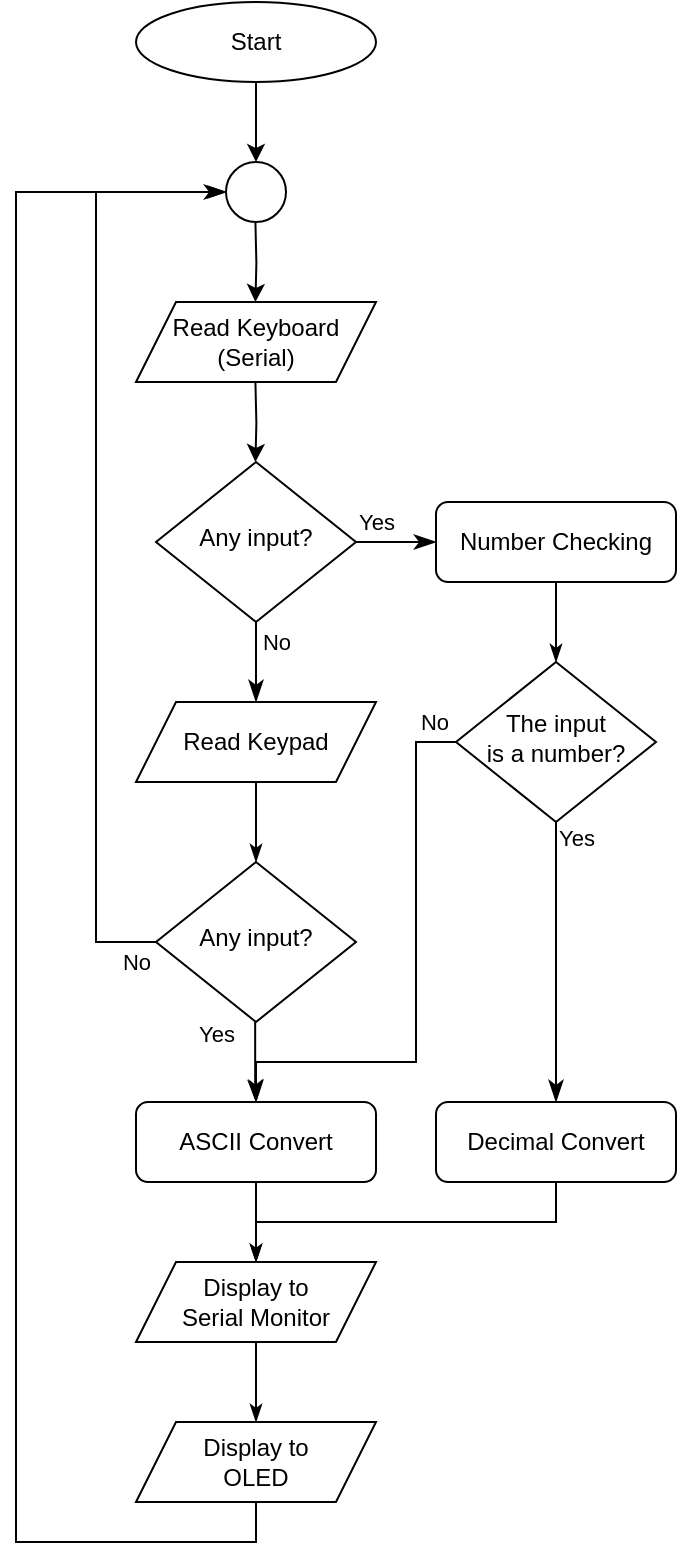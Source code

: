 <mxfile version="13.7.9" type="device"><diagram id="C5RBs43oDa-KdzZeNtuy" name="Page-1"><mxGraphModel dx="1303" dy="2014" grid="1" gridSize="10" guides="1" tooltips="1" connect="1" arrows="1" fold="1" page="1" pageScale="1" pageWidth="827" pageHeight="1169" math="0" shadow="0"><root><mxCell id="WIyWlLk6GJQsqaUBKTNV-0"/><mxCell id="WIyWlLk6GJQsqaUBKTNV-1" parent="WIyWlLk6GJQsqaUBKTNV-0"/><mxCell id="WIyWlLk6GJQsqaUBKTNV-4" value="No" style="rounded=0;html=1;jettySize=auto;orthogonalLoop=1;fontSize=11;endArrow=classicThin;endFill=1;endSize=8;strokeWidth=1;shadow=0;labelBackgroundColor=none;edgeStyle=orthogonalEdgeStyle;" parent="WIyWlLk6GJQsqaUBKTNV-1" source="WIyWlLk6GJQsqaUBKTNV-6" edge="1"><mxGeometry x="-0.5" y="10" relative="1" as="geometry"><mxPoint as="offset"/><mxPoint x="200" y="-810" as="targetPoint"/></mxGeometry></mxCell><mxCell id="WIyWlLk6GJQsqaUBKTNV-5" value="Yes" style="edgeStyle=orthogonalEdgeStyle;rounded=0;html=1;jettySize=auto;orthogonalLoop=1;fontSize=11;endArrow=classicThin;endFill=1;endSize=8;strokeWidth=1;shadow=0;labelBackgroundColor=none;" parent="WIyWlLk6GJQsqaUBKTNV-1" source="WIyWlLk6GJQsqaUBKTNV-6" edge="1"><mxGeometry x="-0.5" y="10" relative="1" as="geometry"><mxPoint as="offset"/><mxPoint x="290" y="-890" as="targetPoint"/></mxGeometry></mxCell><mxCell id="WIyWlLk6GJQsqaUBKTNV-6" value="Any input?" style="rhombus;whiteSpace=wrap;html=1;shadow=0;fontFamily=Helvetica;fontSize=12;align=center;strokeWidth=1;spacing=6;spacingTop=-4;" parent="WIyWlLk6GJQsqaUBKTNV-1" vertex="1"><mxGeometry x="150" y="-930" width="100" height="80" as="geometry"/></mxCell><mxCell id="kBtQSl4QZLSz89Se6mEB-35" value="" style="edgeStyle=orthogonalEdgeStyle;rounded=0;orthogonalLoop=1;jettySize=auto;html=1;endArrow=classicThin;endFill=1;" edge="1" parent="WIyWlLk6GJQsqaUBKTNV-1" source="WIyWlLk6GJQsqaUBKTNV-11" target="kBtQSl4QZLSz89Se6mEB-31"><mxGeometry relative="1" as="geometry"/></mxCell><mxCell id="WIyWlLk6GJQsqaUBKTNV-11" value="ASCII Convert" style="rounded=1;whiteSpace=wrap;html=1;fontSize=12;glass=0;strokeWidth=1;shadow=0;" parent="WIyWlLk6GJQsqaUBKTNV-1" vertex="1"><mxGeometry x="140" y="-610" width="120" height="40" as="geometry"/></mxCell><mxCell id="kBtQSl4QZLSz89Se6mEB-23" value="" style="edgeStyle=orthogonalEdgeStyle;rounded=0;orthogonalLoop=1;jettySize=auto;html=1;endArrow=classicThin;endFill=1;" edge="1" parent="WIyWlLk6GJQsqaUBKTNV-1" source="WIyWlLk6GJQsqaUBKTNV-12" target="kBtQSl4QZLSz89Se6mEB-22"><mxGeometry relative="1" as="geometry"/></mxCell><mxCell id="WIyWlLk6GJQsqaUBKTNV-12" value="Number Checking" style="rounded=1;whiteSpace=wrap;html=1;fontSize=12;glass=0;strokeWidth=1;shadow=0;" parent="WIyWlLk6GJQsqaUBKTNV-1" vertex="1"><mxGeometry x="290" y="-910" width="120" height="40" as="geometry"/></mxCell><mxCell id="kBtQSl4QZLSz89Se6mEB-6" value="" style="edgeStyle=orthogonalEdgeStyle;rounded=0;orthogonalLoop=1;jettySize=auto;html=1;" edge="1" parent="WIyWlLk6GJQsqaUBKTNV-1" source="kBtQSl4QZLSz89Se6mEB-3"><mxGeometry relative="1" as="geometry"><mxPoint x="200" y="-1080" as="targetPoint"/></mxGeometry></mxCell><mxCell id="kBtQSl4QZLSz89Se6mEB-3" value="Start" style="ellipse;whiteSpace=wrap;html=1;" vertex="1" parent="WIyWlLk6GJQsqaUBKTNV-1"><mxGeometry x="140" y="-1160" width="120" height="40" as="geometry"/></mxCell><mxCell id="kBtQSl4QZLSz89Se6mEB-2" value="" style="ellipse;whiteSpace=wrap;html=1;aspect=fixed;" vertex="1" parent="WIyWlLk6GJQsqaUBKTNV-1"><mxGeometry x="185" y="-1080" width="30" height="30" as="geometry"/></mxCell><mxCell id="kBtQSl4QZLSz89Se6mEB-8" value="Read Keyboard (Serial)" style="shape=parallelogram;perimeter=parallelogramPerimeter;whiteSpace=wrap;html=1;fixedSize=1;" vertex="1" parent="WIyWlLk6GJQsqaUBKTNV-1"><mxGeometry x="140" y="-1010" width="120" height="40" as="geometry"/></mxCell><mxCell id="kBtQSl4QZLSz89Se6mEB-9" value="" style="edgeStyle=orthogonalEdgeStyle;rounded=0;orthogonalLoop=1;jettySize=auto;html=1;" edge="1" parent="WIyWlLk6GJQsqaUBKTNV-1"><mxGeometry relative="1" as="geometry"><mxPoint x="199.71" y="-1050" as="sourcePoint"/><mxPoint x="199.71" y="-1010" as="targetPoint"/></mxGeometry></mxCell><mxCell id="kBtQSl4QZLSz89Se6mEB-10" value="" style="edgeStyle=orthogonalEdgeStyle;rounded=0;orthogonalLoop=1;jettySize=auto;html=1;" edge="1" parent="WIyWlLk6GJQsqaUBKTNV-1"><mxGeometry relative="1" as="geometry"><mxPoint x="199.71" y="-970" as="sourcePoint"/><mxPoint x="199.71" y="-930" as="targetPoint"/></mxGeometry></mxCell><mxCell id="kBtQSl4QZLSz89Se6mEB-11" value="Any input?" style="rhombus;whiteSpace=wrap;html=1;shadow=0;fontFamily=Helvetica;fontSize=12;align=center;strokeWidth=1;spacing=6;spacingTop=-4;" vertex="1" parent="WIyWlLk6GJQsqaUBKTNV-1"><mxGeometry x="150" y="-730" width="100" height="80" as="geometry"/></mxCell><mxCell id="kBtQSl4QZLSz89Se6mEB-15" value="" style="edgeStyle=orthogonalEdgeStyle;rounded=0;orthogonalLoop=1;jettySize=auto;html=1;endArrow=classicThin;endFill=1;" edge="1" parent="WIyWlLk6GJQsqaUBKTNV-1" source="kBtQSl4QZLSz89Se6mEB-14" target="kBtQSl4QZLSz89Se6mEB-11"><mxGeometry relative="1" as="geometry"/></mxCell><mxCell id="kBtQSl4QZLSz89Se6mEB-14" value="Read Keypad" style="shape=parallelogram;perimeter=parallelogramPerimeter;whiteSpace=wrap;html=1;fixedSize=1;" vertex="1" parent="WIyWlLk6GJQsqaUBKTNV-1"><mxGeometry x="140" y="-810" width="120" height="40" as="geometry"/></mxCell><mxCell id="kBtQSl4QZLSz89Se6mEB-19" value="Yes" style="rounded=0;html=1;jettySize=auto;orthogonalLoop=1;fontSize=11;endArrow=classicThin;endFill=1;endSize=8;strokeWidth=1;shadow=0;labelBackgroundColor=none;edgeStyle=orthogonalEdgeStyle;" edge="1" parent="WIyWlLk6GJQsqaUBKTNV-1"><mxGeometry x="-0.737" y="-20" relative="1" as="geometry"><mxPoint as="offset"/><mxPoint x="199.58" y="-650" as="sourcePoint"/><mxPoint x="200" y="-610" as="targetPoint"/><Array as="points"><mxPoint x="200" y="-620"/><mxPoint x="200" y="-610"/></Array></mxGeometry></mxCell><mxCell id="kBtQSl4QZLSz89Se6mEB-20" value="No" style="edgeStyle=orthogonalEdgeStyle;rounded=0;html=1;jettySize=auto;orthogonalLoop=1;fontSize=11;endArrow=classicThin;endFill=1;endSize=8;strokeWidth=1;shadow=0;labelBackgroundColor=none;entryX=0;entryY=0.5;entryDx=0;entryDy=0;" edge="1" parent="WIyWlLk6GJQsqaUBKTNV-1" source="kBtQSl4QZLSz89Se6mEB-11" target="kBtQSl4QZLSz89Se6mEB-2"><mxGeometry x="-0.955" y="10" relative="1" as="geometry"><mxPoint as="offset"/><mxPoint x="40.0" y="-730" as="sourcePoint"/><mxPoint x="80.0" y="-730" as="targetPoint"/><Array as="points"><mxPoint x="120" y="-690"/><mxPoint x="120" y="-1065"/></Array></mxGeometry></mxCell><mxCell id="kBtQSl4QZLSz89Se6mEB-22" value="The input &lt;br&gt;is a number?" style="rhombus;whiteSpace=wrap;html=1;shadow=0;fontFamily=Helvetica;fontSize=12;align=center;strokeWidth=1;spacing=6;spacingTop=-4;" vertex="1" parent="WIyWlLk6GJQsqaUBKTNV-1"><mxGeometry x="300" y="-830" width="100" height="80" as="geometry"/></mxCell><mxCell id="kBtQSl4QZLSz89Se6mEB-24" value="No" style="rounded=0;html=1;jettySize=auto;orthogonalLoop=1;fontSize=11;endArrow=classicThin;endFill=1;endSize=8;strokeWidth=1;shadow=0;labelBackgroundColor=none;edgeStyle=orthogonalEdgeStyle;entryX=0.5;entryY=0;entryDx=0;entryDy=0;exitX=0;exitY=0.5;exitDx=0;exitDy=0;" edge="1" parent="WIyWlLk6GJQsqaUBKTNV-1" source="kBtQSl4QZLSz89Se6mEB-22" target="WIyWlLk6GJQsqaUBKTNV-11"><mxGeometry x="-0.917" y="-10" relative="1" as="geometry"><mxPoint as="offset"/><mxPoint x="350" y="-750" as="sourcePoint"/><mxPoint x="370.42" y="-664" as="targetPoint"/><Array as="points"><mxPoint x="280" y="-790"/><mxPoint x="280" y="-630"/><mxPoint x="200" y="-630"/></Array></mxGeometry></mxCell><mxCell id="kBtQSl4QZLSz89Se6mEB-25" value="Yes" style="rounded=0;html=1;jettySize=auto;orthogonalLoop=1;fontSize=11;endArrow=classicThin;endFill=1;endSize=8;strokeWidth=1;shadow=0;labelBackgroundColor=none;edgeStyle=orthogonalEdgeStyle;exitX=0.5;exitY=1;exitDx=0;exitDy=0;entryX=0.5;entryY=0;entryDx=0;entryDy=0;" edge="1" parent="WIyWlLk6GJQsqaUBKTNV-1" source="kBtQSl4QZLSz89Se6mEB-22" target="kBtQSl4QZLSz89Se6mEB-26"><mxGeometry x="-0.895" y="10" relative="1" as="geometry"><mxPoint as="offset"/><mxPoint x="209.58" y="-640" as="sourcePoint"/><mxPoint x="360" y="-610" as="targetPoint"/><Array as="points"/></mxGeometry></mxCell><mxCell id="kBtQSl4QZLSz89Se6mEB-36" value="" style="edgeStyle=orthogonalEdgeStyle;rounded=0;orthogonalLoop=1;jettySize=auto;html=1;endArrow=classicThin;endFill=1;" edge="1" parent="WIyWlLk6GJQsqaUBKTNV-1" source="kBtQSl4QZLSz89Se6mEB-26" target="kBtQSl4QZLSz89Se6mEB-31"><mxGeometry relative="1" as="geometry"><Array as="points"><mxPoint x="350" y="-550"/><mxPoint x="200" y="-550"/></Array></mxGeometry></mxCell><mxCell id="kBtQSl4QZLSz89Se6mEB-26" value="Decimal Convert" style="rounded=1;whiteSpace=wrap;html=1;fontSize=12;glass=0;strokeWidth=1;shadow=0;" vertex="1" parent="WIyWlLk6GJQsqaUBKTNV-1"><mxGeometry x="290" y="-610" width="120" height="40" as="geometry"/></mxCell><mxCell id="kBtQSl4QZLSz89Se6mEB-37" value="" style="edgeStyle=orthogonalEdgeStyle;rounded=0;orthogonalLoop=1;jettySize=auto;html=1;endArrow=classicThin;endFill=1;" edge="1" parent="WIyWlLk6GJQsqaUBKTNV-1" source="kBtQSl4QZLSz89Se6mEB-31" target="kBtQSl4QZLSz89Se6mEB-32"><mxGeometry relative="1" as="geometry"/></mxCell><mxCell id="kBtQSl4QZLSz89Se6mEB-31" value="Display to &lt;br&gt;Serial Monitor" style="shape=parallelogram;perimeter=parallelogramPerimeter;whiteSpace=wrap;html=1;fixedSize=1;" vertex="1" parent="WIyWlLk6GJQsqaUBKTNV-1"><mxGeometry x="140" y="-530" width="120" height="40" as="geometry"/></mxCell><mxCell id="kBtQSl4QZLSz89Se6mEB-32" value="Display to &lt;br&gt;OLED" style="shape=parallelogram;perimeter=parallelogramPerimeter;whiteSpace=wrap;html=1;fixedSize=1;" vertex="1" parent="WIyWlLk6GJQsqaUBKTNV-1"><mxGeometry x="140" y="-450" width="120" height="40" as="geometry"/></mxCell><mxCell id="kBtQSl4QZLSz89Se6mEB-39" value="" style="edgeStyle=orthogonalEdgeStyle;rounded=0;orthogonalLoop=1;jettySize=auto;html=1;endArrow=classicThin;endFill=1;exitX=0.5;exitY=1;exitDx=0;exitDy=0;entryX=0;entryY=0.5;entryDx=0;entryDy=0;" edge="1" parent="WIyWlLk6GJQsqaUBKTNV-1" source="kBtQSl4QZLSz89Se6mEB-32" target="kBtQSl4QZLSz89Se6mEB-2"><mxGeometry relative="1" as="geometry"><mxPoint x="210" y="-480" as="sourcePoint"/><mxPoint x="80" y="-870" as="targetPoint"/><Array as="points"><mxPoint x="200" y="-390"/><mxPoint x="80" y="-390"/><mxPoint x="80" y="-1065"/></Array></mxGeometry></mxCell></root></mxGraphModel></diagram></mxfile>